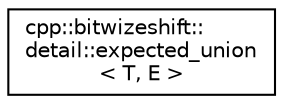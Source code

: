 digraph "Graphical Class Hierarchy"
{
  edge [fontname="Helvetica",fontsize="10",labelfontname="Helvetica",labelfontsize="10"];
  node [fontname="Helvetica",fontsize="10",shape=record];
  rankdir="LR";
  Node0 [label="cpp::bitwizeshift::\ldetail::expected_union\l\< T, E \>",height=0.2,width=0.4,color="black", fillcolor="white", style="filled",URL="$d4/d36/structcpp_1_1bitwizeshift_1_1detail_1_1expected__union.html"];
}
